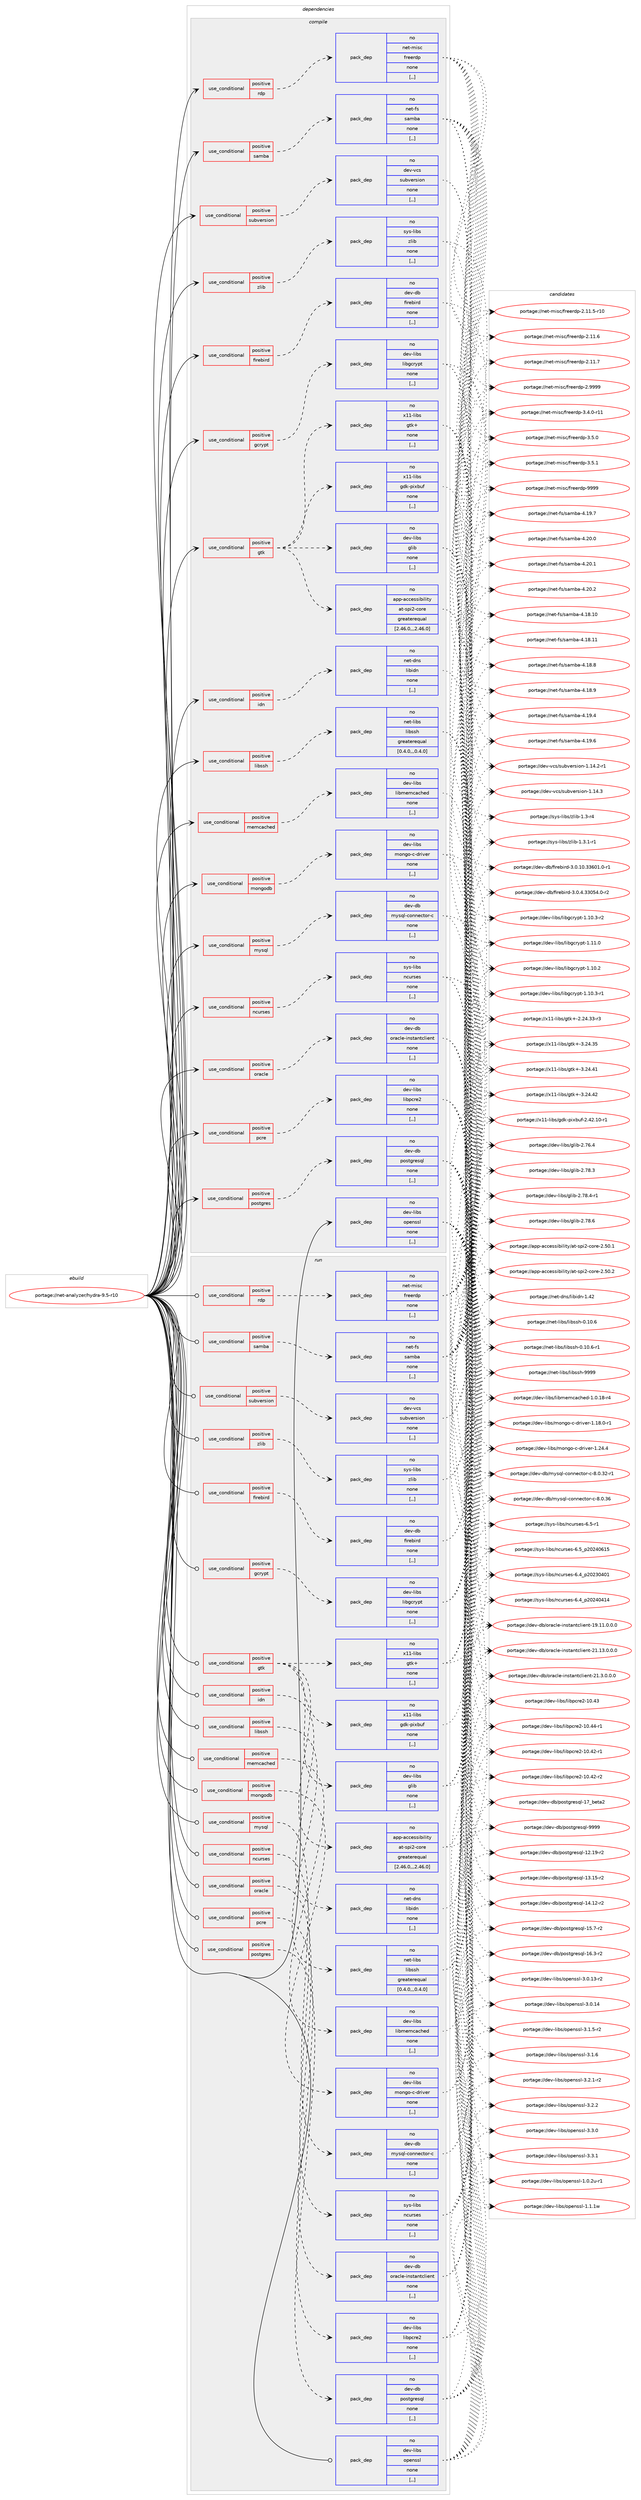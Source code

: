 digraph prolog {

# *************
# Graph options
# *************

newrank=true;
concentrate=true;
compound=true;
graph [rankdir=LR,fontname=Helvetica,fontsize=10,ranksep=1.5];#, ranksep=2.5, nodesep=0.2];
edge  [arrowhead=vee];
node  [fontname=Helvetica,fontsize=10];

# **********
# The ebuild
# **********

subgraph cluster_leftcol {
color=gray;
rank=same;
label=<<i>ebuild</i>>;
id [label="portage://net-analyzer/hydra-9.5-r10", color=red, width=4, href="../net-analyzer/hydra-9.5-r10.svg"];
}

# ****************
# The dependencies
# ****************

subgraph cluster_midcol {
color=gray;
label=<<i>dependencies</i>>;
subgraph cluster_compile {
fillcolor="#eeeeee";
style=filled;
label=<<i>compile</i>>;
subgraph cond84727 {
dependency329644 [label=<<TABLE BORDER="0" CELLBORDER="1" CELLSPACING="0" CELLPADDING="4"><TR><TD ROWSPAN="3" CELLPADDING="10">use_conditional</TD></TR><TR><TD>positive</TD></TR><TR><TD>firebird</TD></TR></TABLE>>, shape=none, color=red];
subgraph pack242421 {
dependency329645 [label=<<TABLE BORDER="0" CELLBORDER="1" CELLSPACING="0" CELLPADDING="4" WIDTH="220"><TR><TD ROWSPAN="6" CELLPADDING="30">pack_dep</TD></TR><TR><TD WIDTH="110">no</TD></TR><TR><TD>dev-db</TD></TR><TR><TD>firebird</TD></TR><TR><TD>none</TD></TR><TR><TD>[,,]</TD></TR></TABLE>>, shape=none, color=blue];
}
dependency329644:e -> dependency329645:w [weight=20,style="dashed",arrowhead="vee"];
}
id:e -> dependency329644:w [weight=20,style="solid",arrowhead="vee"];
subgraph cond84728 {
dependency329646 [label=<<TABLE BORDER="0" CELLBORDER="1" CELLSPACING="0" CELLPADDING="4"><TR><TD ROWSPAN="3" CELLPADDING="10">use_conditional</TD></TR><TR><TD>positive</TD></TR><TR><TD>gcrypt</TD></TR></TABLE>>, shape=none, color=red];
subgraph pack242422 {
dependency329647 [label=<<TABLE BORDER="0" CELLBORDER="1" CELLSPACING="0" CELLPADDING="4" WIDTH="220"><TR><TD ROWSPAN="6" CELLPADDING="30">pack_dep</TD></TR><TR><TD WIDTH="110">no</TD></TR><TR><TD>dev-libs</TD></TR><TR><TD>libgcrypt</TD></TR><TR><TD>none</TD></TR><TR><TD>[,,]</TD></TR></TABLE>>, shape=none, color=blue];
}
dependency329646:e -> dependency329647:w [weight=20,style="dashed",arrowhead="vee"];
}
id:e -> dependency329646:w [weight=20,style="solid",arrowhead="vee"];
subgraph cond84729 {
dependency329648 [label=<<TABLE BORDER="0" CELLBORDER="1" CELLSPACING="0" CELLPADDING="4"><TR><TD ROWSPAN="3" CELLPADDING="10">use_conditional</TD></TR><TR><TD>positive</TD></TR><TR><TD>gtk</TD></TR></TABLE>>, shape=none, color=red];
subgraph pack242423 {
dependency329649 [label=<<TABLE BORDER="0" CELLBORDER="1" CELLSPACING="0" CELLPADDING="4" WIDTH="220"><TR><TD ROWSPAN="6" CELLPADDING="30">pack_dep</TD></TR><TR><TD WIDTH="110">no</TD></TR><TR><TD>app-accessibility</TD></TR><TR><TD>at-spi2-core</TD></TR><TR><TD>greaterequal</TD></TR><TR><TD>[2.46.0,,,2.46.0]</TD></TR></TABLE>>, shape=none, color=blue];
}
dependency329648:e -> dependency329649:w [weight=20,style="dashed",arrowhead="vee"];
subgraph pack242424 {
dependency329650 [label=<<TABLE BORDER="0" CELLBORDER="1" CELLSPACING="0" CELLPADDING="4" WIDTH="220"><TR><TD ROWSPAN="6" CELLPADDING="30">pack_dep</TD></TR><TR><TD WIDTH="110">no</TD></TR><TR><TD>dev-libs</TD></TR><TR><TD>glib</TD></TR><TR><TD>none</TD></TR><TR><TD>[,,]</TD></TR></TABLE>>, shape=none, color=blue];
}
dependency329648:e -> dependency329650:w [weight=20,style="dashed",arrowhead="vee"];
subgraph pack242425 {
dependency329651 [label=<<TABLE BORDER="0" CELLBORDER="1" CELLSPACING="0" CELLPADDING="4" WIDTH="220"><TR><TD ROWSPAN="6" CELLPADDING="30">pack_dep</TD></TR><TR><TD WIDTH="110">no</TD></TR><TR><TD>x11-libs</TD></TR><TR><TD>gdk-pixbuf</TD></TR><TR><TD>none</TD></TR><TR><TD>[,,]</TD></TR></TABLE>>, shape=none, color=blue];
}
dependency329648:e -> dependency329651:w [weight=20,style="dashed",arrowhead="vee"];
subgraph pack242426 {
dependency329652 [label=<<TABLE BORDER="0" CELLBORDER="1" CELLSPACING="0" CELLPADDING="4" WIDTH="220"><TR><TD ROWSPAN="6" CELLPADDING="30">pack_dep</TD></TR><TR><TD WIDTH="110">no</TD></TR><TR><TD>x11-libs</TD></TR><TR><TD>gtk+</TD></TR><TR><TD>none</TD></TR><TR><TD>[,,]</TD></TR></TABLE>>, shape=none, color=blue];
}
dependency329648:e -> dependency329652:w [weight=20,style="dashed",arrowhead="vee"];
}
id:e -> dependency329648:w [weight=20,style="solid",arrowhead="vee"];
subgraph cond84730 {
dependency329653 [label=<<TABLE BORDER="0" CELLBORDER="1" CELLSPACING="0" CELLPADDING="4"><TR><TD ROWSPAN="3" CELLPADDING="10">use_conditional</TD></TR><TR><TD>positive</TD></TR><TR><TD>idn</TD></TR></TABLE>>, shape=none, color=red];
subgraph pack242427 {
dependency329654 [label=<<TABLE BORDER="0" CELLBORDER="1" CELLSPACING="0" CELLPADDING="4" WIDTH="220"><TR><TD ROWSPAN="6" CELLPADDING="30">pack_dep</TD></TR><TR><TD WIDTH="110">no</TD></TR><TR><TD>net-dns</TD></TR><TR><TD>libidn</TD></TR><TR><TD>none</TD></TR><TR><TD>[,,]</TD></TR></TABLE>>, shape=none, color=blue];
}
dependency329653:e -> dependency329654:w [weight=20,style="dashed",arrowhead="vee"];
}
id:e -> dependency329653:w [weight=20,style="solid",arrowhead="vee"];
subgraph cond84731 {
dependency329655 [label=<<TABLE BORDER="0" CELLBORDER="1" CELLSPACING="0" CELLPADDING="4"><TR><TD ROWSPAN="3" CELLPADDING="10">use_conditional</TD></TR><TR><TD>positive</TD></TR><TR><TD>libssh</TD></TR></TABLE>>, shape=none, color=red];
subgraph pack242428 {
dependency329656 [label=<<TABLE BORDER="0" CELLBORDER="1" CELLSPACING="0" CELLPADDING="4" WIDTH="220"><TR><TD ROWSPAN="6" CELLPADDING="30">pack_dep</TD></TR><TR><TD WIDTH="110">no</TD></TR><TR><TD>net-libs</TD></TR><TR><TD>libssh</TD></TR><TR><TD>greaterequal</TD></TR><TR><TD>[0.4.0,,,0.4.0]</TD></TR></TABLE>>, shape=none, color=blue];
}
dependency329655:e -> dependency329656:w [weight=20,style="dashed",arrowhead="vee"];
}
id:e -> dependency329655:w [weight=20,style="solid",arrowhead="vee"];
subgraph cond84732 {
dependency329657 [label=<<TABLE BORDER="0" CELLBORDER="1" CELLSPACING="0" CELLPADDING="4"><TR><TD ROWSPAN="3" CELLPADDING="10">use_conditional</TD></TR><TR><TD>positive</TD></TR><TR><TD>memcached</TD></TR></TABLE>>, shape=none, color=red];
subgraph pack242429 {
dependency329658 [label=<<TABLE BORDER="0" CELLBORDER="1" CELLSPACING="0" CELLPADDING="4" WIDTH="220"><TR><TD ROWSPAN="6" CELLPADDING="30">pack_dep</TD></TR><TR><TD WIDTH="110">no</TD></TR><TR><TD>dev-libs</TD></TR><TR><TD>libmemcached</TD></TR><TR><TD>none</TD></TR><TR><TD>[,,]</TD></TR></TABLE>>, shape=none, color=blue];
}
dependency329657:e -> dependency329658:w [weight=20,style="dashed",arrowhead="vee"];
}
id:e -> dependency329657:w [weight=20,style="solid",arrowhead="vee"];
subgraph cond84733 {
dependency329659 [label=<<TABLE BORDER="0" CELLBORDER="1" CELLSPACING="0" CELLPADDING="4"><TR><TD ROWSPAN="3" CELLPADDING="10">use_conditional</TD></TR><TR><TD>positive</TD></TR><TR><TD>mongodb</TD></TR></TABLE>>, shape=none, color=red];
subgraph pack242430 {
dependency329660 [label=<<TABLE BORDER="0" CELLBORDER="1" CELLSPACING="0" CELLPADDING="4" WIDTH="220"><TR><TD ROWSPAN="6" CELLPADDING="30">pack_dep</TD></TR><TR><TD WIDTH="110">no</TD></TR><TR><TD>dev-libs</TD></TR><TR><TD>mongo-c-driver</TD></TR><TR><TD>none</TD></TR><TR><TD>[,,]</TD></TR></TABLE>>, shape=none, color=blue];
}
dependency329659:e -> dependency329660:w [weight=20,style="dashed",arrowhead="vee"];
}
id:e -> dependency329659:w [weight=20,style="solid",arrowhead="vee"];
subgraph cond84734 {
dependency329661 [label=<<TABLE BORDER="0" CELLBORDER="1" CELLSPACING="0" CELLPADDING="4"><TR><TD ROWSPAN="3" CELLPADDING="10">use_conditional</TD></TR><TR><TD>positive</TD></TR><TR><TD>mysql</TD></TR></TABLE>>, shape=none, color=red];
subgraph pack242431 {
dependency329662 [label=<<TABLE BORDER="0" CELLBORDER="1" CELLSPACING="0" CELLPADDING="4" WIDTH="220"><TR><TD ROWSPAN="6" CELLPADDING="30">pack_dep</TD></TR><TR><TD WIDTH="110">no</TD></TR><TR><TD>dev-db</TD></TR><TR><TD>mysql-connector-c</TD></TR><TR><TD>none</TD></TR><TR><TD>[,,]</TD></TR></TABLE>>, shape=none, color=blue];
}
dependency329661:e -> dependency329662:w [weight=20,style="dashed",arrowhead="vee"];
}
id:e -> dependency329661:w [weight=20,style="solid",arrowhead="vee"];
subgraph cond84735 {
dependency329663 [label=<<TABLE BORDER="0" CELLBORDER="1" CELLSPACING="0" CELLPADDING="4"><TR><TD ROWSPAN="3" CELLPADDING="10">use_conditional</TD></TR><TR><TD>positive</TD></TR><TR><TD>ncurses</TD></TR></TABLE>>, shape=none, color=red];
subgraph pack242432 {
dependency329664 [label=<<TABLE BORDER="0" CELLBORDER="1" CELLSPACING="0" CELLPADDING="4" WIDTH="220"><TR><TD ROWSPAN="6" CELLPADDING="30">pack_dep</TD></TR><TR><TD WIDTH="110">no</TD></TR><TR><TD>sys-libs</TD></TR><TR><TD>ncurses</TD></TR><TR><TD>none</TD></TR><TR><TD>[,,]</TD></TR></TABLE>>, shape=none, color=blue];
}
dependency329663:e -> dependency329664:w [weight=20,style="dashed",arrowhead="vee"];
}
id:e -> dependency329663:w [weight=20,style="solid",arrowhead="vee"];
subgraph cond84736 {
dependency329665 [label=<<TABLE BORDER="0" CELLBORDER="1" CELLSPACING="0" CELLPADDING="4"><TR><TD ROWSPAN="3" CELLPADDING="10">use_conditional</TD></TR><TR><TD>positive</TD></TR><TR><TD>oracle</TD></TR></TABLE>>, shape=none, color=red];
subgraph pack242433 {
dependency329666 [label=<<TABLE BORDER="0" CELLBORDER="1" CELLSPACING="0" CELLPADDING="4" WIDTH="220"><TR><TD ROWSPAN="6" CELLPADDING="30">pack_dep</TD></TR><TR><TD WIDTH="110">no</TD></TR><TR><TD>dev-db</TD></TR><TR><TD>oracle-instantclient</TD></TR><TR><TD>none</TD></TR><TR><TD>[,,]</TD></TR></TABLE>>, shape=none, color=blue];
}
dependency329665:e -> dependency329666:w [weight=20,style="dashed",arrowhead="vee"];
}
id:e -> dependency329665:w [weight=20,style="solid",arrowhead="vee"];
subgraph cond84737 {
dependency329667 [label=<<TABLE BORDER="0" CELLBORDER="1" CELLSPACING="0" CELLPADDING="4"><TR><TD ROWSPAN="3" CELLPADDING="10">use_conditional</TD></TR><TR><TD>positive</TD></TR><TR><TD>pcre</TD></TR></TABLE>>, shape=none, color=red];
subgraph pack242434 {
dependency329668 [label=<<TABLE BORDER="0" CELLBORDER="1" CELLSPACING="0" CELLPADDING="4" WIDTH="220"><TR><TD ROWSPAN="6" CELLPADDING="30">pack_dep</TD></TR><TR><TD WIDTH="110">no</TD></TR><TR><TD>dev-libs</TD></TR><TR><TD>libpcre2</TD></TR><TR><TD>none</TD></TR><TR><TD>[,,]</TD></TR></TABLE>>, shape=none, color=blue];
}
dependency329667:e -> dependency329668:w [weight=20,style="dashed",arrowhead="vee"];
}
id:e -> dependency329667:w [weight=20,style="solid",arrowhead="vee"];
subgraph cond84738 {
dependency329669 [label=<<TABLE BORDER="0" CELLBORDER="1" CELLSPACING="0" CELLPADDING="4"><TR><TD ROWSPAN="3" CELLPADDING="10">use_conditional</TD></TR><TR><TD>positive</TD></TR><TR><TD>postgres</TD></TR></TABLE>>, shape=none, color=red];
subgraph pack242435 {
dependency329670 [label=<<TABLE BORDER="0" CELLBORDER="1" CELLSPACING="0" CELLPADDING="4" WIDTH="220"><TR><TD ROWSPAN="6" CELLPADDING="30">pack_dep</TD></TR><TR><TD WIDTH="110">no</TD></TR><TR><TD>dev-db</TD></TR><TR><TD>postgresql</TD></TR><TR><TD>none</TD></TR><TR><TD>[,,]</TD></TR></TABLE>>, shape=none, color=blue];
}
dependency329669:e -> dependency329670:w [weight=20,style="dashed",arrowhead="vee"];
}
id:e -> dependency329669:w [weight=20,style="solid",arrowhead="vee"];
subgraph cond84739 {
dependency329671 [label=<<TABLE BORDER="0" CELLBORDER="1" CELLSPACING="0" CELLPADDING="4"><TR><TD ROWSPAN="3" CELLPADDING="10">use_conditional</TD></TR><TR><TD>positive</TD></TR><TR><TD>rdp</TD></TR></TABLE>>, shape=none, color=red];
subgraph pack242436 {
dependency329672 [label=<<TABLE BORDER="0" CELLBORDER="1" CELLSPACING="0" CELLPADDING="4" WIDTH="220"><TR><TD ROWSPAN="6" CELLPADDING="30">pack_dep</TD></TR><TR><TD WIDTH="110">no</TD></TR><TR><TD>net-misc</TD></TR><TR><TD>freerdp</TD></TR><TR><TD>none</TD></TR><TR><TD>[,,]</TD></TR></TABLE>>, shape=none, color=blue];
}
dependency329671:e -> dependency329672:w [weight=20,style="dashed",arrowhead="vee"];
}
id:e -> dependency329671:w [weight=20,style="solid",arrowhead="vee"];
subgraph cond84740 {
dependency329673 [label=<<TABLE BORDER="0" CELLBORDER="1" CELLSPACING="0" CELLPADDING="4"><TR><TD ROWSPAN="3" CELLPADDING="10">use_conditional</TD></TR><TR><TD>positive</TD></TR><TR><TD>samba</TD></TR></TABLE>>, shape=none, color=red];
subgraph pack242437 {
dependency329674 [label=<<TABLE BORDER="0" CELLBORDER="1" CELLSPACING="0" CELLPADDING="4" WIDTH="220"><TR><TD ROWSPAN="6" CELLPADDING="30">pack_dep</TD></TR><TR><TD WIDTH="110">no</TD></TR><TR><TD>net-fs</TD></TR><TR><TD>samba</TD></TR><TR><TD>none</TD></TR><TR><TD>[,,]</TD></TR></TABLE>>, shape=none, color=blue];
}
dependency329673:e -> dependency329674:w [weight=20,style="dashed",arrowhead="vee"];
}
id:e -> dependency329673:w [weight=20,style="solid",arrowhead="vee"];
subgraph cond84741 {
dependency329675 [label=<<TABLE BORDER="0" CELLBORDER="1" CELLSPACING="0" CELLPADDING="4"><TR><TD ROWSPAN="3" CELLPADDING="10">use_conditional</TD></TR><TR><TD>positive</TD></TR><TR><TD>subversion</TD></TR></TABLE>>, shape=none, color=red];
subgraph pack242438 {
dependency329676 [label=<<TABLE BORDER="0" CELLBORDER="1" CELLSPACING="0" CELLPADDING="4" WIDTH="220"><TR><TD ROWSPAN="6" CELLPADDING="30">pack_dep</TD></TR><TR><TD WIDTH="110">no</TD></TR><TR><TD>dev-vcs</TD></TR><TR><TD>subversion</TD></TR><TR><TD>none</TD></TR><TR><TD>[,,]</TD></TR></TABLE>>, shape=none, color=blue];
}
dependency329675:e -> dependency329676:w [weight=20,style="dashed",arrowhead="vee"];
}
id:e -> dependency329675:w [weight=20,style="solid",arrowhead="vee"];
subgraph cond84742 {
dependency329677 [label=<<TABLE BORDER="0" CELLBORDER="1" CELLSPACING="0" CELLPADDING="4"><TR><TD ROWSPAN="3" CELLPADDING="10">use_conditional</TD></TR><TR><TD>positive</TD></TR><TR><TD>zlib</TD></TR></TABLE>>, shape=none, color=red];
subgraph pack242439 {
dependency329678 [label=<<TABLE BORDER="0" CELLBORDER="1" CELLSPACING="0" CELLPADDING="4" WIDTH="220"><TR><TD ROWSPAN="6" CELLPADDING="30">pack_dep</TD></TR><TR><TD WIDTH="110">no</TD></TR><TR><TD>sys-libs</TD></TR><TR><TD>zlib</TD></TR><TR><TD>none</TD></TR><TR><TD>[,,]</TD></TR></TABLE>>, shape=none, color=blue];
}
dependency329677:e -> dependency329678:w [weight=20,style="dashed",arrowhead="vee"];
}
id:e -> dependency329677:w [weight=20,style="solid",arrowhead="vee"];
subgraph pack242440 {
dependency329679 [label=<<TABLE BORDER="0" CELLBORDER="1" CELLSPACING="0" CELLPADDING="4" WIDTH="220"><TR><TD ROWSPAN="6" CELLPADDING="30">pack_dep</TD></TR><TR><TD WIDTH="110">no</TD></TR><TR><TD>dev-libs</TD></TR><TR><TD>openssl</TD></TR><TR><TD>none</TD></TR><TR><TD>[,,]</TD></TR></TABLE>>, shape=none, color=blue];
}
id:e -> dependency329679:w [weight=20,style="solid",arrowhead="vee"];
}
subgraph cluster_compileandrun {
fillcolor="#eeeeee";
style=filled;
label=<<i>compile and run</i>>;
}
subgraph cluster_run {
fillcolor="#eeeeee";
style=filled;
label=<<i>run</i>>;
subgraph cond84743 {
dependency329680 [label=<<TABLE BORDER="0" CELLBORDER="1" CELLSPACING="0" CELLPADDING="4"><TR><TD ROWSPAN="3" CELLPADDING="10">use_conditional</TD></TR><TR><TD>positive</TD></TR><TR><TD>firebird</TD></TR></TABLE>>, shape=none, color=red];
subgraph pack242441 {
dependency329681 [label=<<TABLE BORDER="0" CELLBORDER="1" CELLSPACING="0" CELLPADDING="4" WIDTH="220"><TR><TD ROWSPAN="6" CELLPADDING="30">pack_dep</TD></TR><TR><TD WIDTH="110">no</TD></TR><TR><TD>dev-db</TD></TR><TR><TD>firebird</TD></TR><TR><TD>none</TD></TR><TR><TD>[,,]</TD></TR></TABLE>>, shape=none, color=blue];
}
dependency329680:e -> dependency329681:w [weight=20,style="dashed",arrowhead="vee"];
}
id:e -> dependency329680:w [weight=20,style="solid",arrowhead="odot"];
subgraph cond84744 {
dependency329682 [label=<<TABLE BORDER="0" CELLBORDER="1" CELLSPACING="0" CELLPADDING="4"><TR><TD ROWSPAN="3" CELLPADDING="10">use_conditional</TD></TR><TR><TD>positive</TD></TR><TR><TD>gcrypt</TD></TR></TABLE>>, shape=none, color=red];
subgraph pack242442 {
dependency329683 [label=<<TABLE BORDER="0" CELLBORDER="1" CELLSPACING="0" CELLPADDING="4" WIDTH="220"><TR><TD ROWSPAN="6" CELLPADDING="30">pack_dep</TD></TR><TR><TD WIDTH="110">no</TD></TR><TR><TD>dev-libs</TD></TR><TR><TD>libgcrypt</TD></TR><TR><TD>none</TD></TR><TR><TD>[,,]</TD></TR></TABLE>>, shape=none, color=blue];
}
dependency329682:e -> dependency329683:w [weight=20,style="dashed",arrowhead="vee"];
}
id:e -> dependency329682:w [weight=20,style="solid",arrowhead="odot"];
subgraph cond84745 {
dependency329684 [label=<<TABLE BORDER="0" CELLBORDER="1" CELLSPACING="0" CELLPADDING="4"><TR><TD ROWSPAN="3" CELLPADDING="10">use_conditional</TD></TR><TR><TD>positive</TD></TR><TR><TD>gtk</TD></TR></TABLE>>, shape=none, color=red];
subgraph pack242443 {
dependency329685 [label=<<TABLE BORDER="0" CELLBORDER="1" CELLSPACING="0" CELLPADDING="4" WIDTH="220"><TR><TD ROWSPAN="6" CELLPADDING="30">pack_dep</TD></TR><TR><TD WIDTH="110">no</TD></TR><TR><TD>app-accessibility</TD></TR><TR><TD>at-spi2-core</TD></TR><TR><TD>greaterequal</TD></TR><TR><TD>[2.46.0,,,2.46.0]</TD></TR></TABLE>>, shape=none, color=blue];
}
dependency329684:e -> dependency329685:w [weight=20,style="dashed",arrowhead="vee"];
subgraph pack242444 {
dependency329686 [label=<<TABLE BORDER="0" CELLBORDER="1" CELLSPACING="0" CELLPADDING="4" WIDTH="220"><TR><TD ROWSPAN="6" CELLPADDING="30">pack_dep</TD></TR><TR><TD WIDTH="110">no</TD></TR><TR><TD>dev-libs</TD></TR><TR><TD>glib</TD></TR><TR><TD>none</TD></TR><TR><TD>[,,]</TD></TR></TABLE>>, shape=none, color=blue];
}
dependency329684:e -> dependency329686:w [weight=20,style="dashed",arrowhead="vee"];
subgraph pack242445 {
dependency329687 [label=<<TABLE BORDER="0" CELLBORDER="1" CELLSPACING="0" CELLPADDING="4" WIDTH="220"><TR><TD ROWSPAN="6" CELLPADDING="30">pack_dep</TD></TR><TR><TD WIDTH="110">no</TD></TR><TR><TD>x11-libs</TD></TR><TR><TD>gdk-pixbuf</TD></TR><TR><TD>none</TD></TR><TR><TD>[,,]</TD></TR></TABLE>>, shape=none, color=blue];
}
dependency329684:e -> dependency329687:w [weight=20,style="dashed",arrowhead="vee"];
subgraph pack242446 {
dependency329688 [label=<<TABLE BORDER="0" CELLBORDER="1" CELLSPACING="0" CELLPADDING="4" WIDTH="220"><TR><TD ROWSPAN="6" CELLPADDING="30">pack_dep</TD></TR><TR><TD WIDTH="110">no</TD></TR><TR><TD>x11-libs</TD></TR><TR><TD>gtk+</TD></TR><TR><TD>none</TD></TR><TR><TD>[,,]</TD></TR></TABLE>>, shape=none, color=blue];
}
dependency329684:e -> dependency329688:w [weight=20,style="dashed",arrowhead="vee"];
}
id:e -> dependency329684:w [weight=20,style="solid",arrowhead="odot"];
subgraph cond84746 {
dependency329689 [label=<<TABLE BORDER="0" CELLBORDER="1" CELLSPACING="0" CELLPADDING="4"><TR><TD ROWSPAN="3" CELLPADDING="10">use_conditional</TD></TR><TR><TD>positive</TD></TR><TR><TD>idn</TD></TR></TABLE>>, shape=none, color=red];
subgraph pack242447 {
dependency329690 [label=<<TABLE BORDER="0" CELLBORDER="1" CELLSPACING="0" CELLPADDING="4" WIDTH="220"><TR><TD ROWSPAN="6" CELLPADDING="30">pack_dep</TD></TR><TR><TD WIDTH="110">no</TD></TR><TR><TD>net-dns</TD></TR><TR><TD>libidn</TD></TR><TR><TD>none</TD></TR><TR><TD>[,,]</TD></TR></TABLE>>, shape=none, color=blue];
}
dependency329689:e -> dependency329690:w [weight=20,style="dashed",arrowhead="vee"];
}
id:e -> dependency329689:w [weight=20,style="solid",arrowhead="odot"];
subgraph cond84747 {
dependency329691 [label=<<TABLE BORDER="0" CELLBORDER="1" CELLSPACING="0" CELLPADDING="4"><TR><TD ROWSPAN="3" CELLPADDING="10">use_conditional</TD></TR><TR><TD>positive</TD></TR><TR><TD>libssh</TD></TR></TABLE>>, shape=none, color=red];
subgraph pack242448 {
dependency329692 [label=<<TABLE BORDER="0" CELLBORDER="1" CELLSPACING="0" CELLPADDING="4" WIDTH="220"><TR><TD ROWSPAN="6" CELLPADDING="30">pack_dep</TD></TR><TR><TD WIDTH="110">no</TD></TR><TR><TD>net-libs</TD></TR><TR><TD>libssh</TD></TR><TR><TD>greaterequal</TD></TR><TR><TD>[0.4.0,,,0.4.0]</TD></TR></TABLE>>, shape=none, color=blue];
}
dependency329691:e -> dependency329692:w [weight=20,style="dashed",arrowhead="vee"];
}
id:e -> dependency329691:w [weight=20,style="solid",arrowhead="odot"];
subgraph cond84748 {
dependency329693 [label=<<TABLE BORDER="0" CELLBORDER="1" CELLSPACING="0" CELLPADDING="4"><TR><TD ROWSPAN="3" CELLPADDING="10">use_conditional</TD></TR><TR><TD>positive</TD></TR><TR><TD>memcached</TD></TR></TABLE>>, shape=none, color=red];
subgraph pack242449 {
dependency329694 [label=<<TABLE BORDER="0" CELLBORDER="1" CELLSPACING="0" CELLPADDING="4" WIDTH="220"><TR><TD ROWSPAN="6" CELLPADDING="30">pack_dep</TD></TR><TR><TD WIDTH="110">no</TD></TR><TR><TD>dev-libs</TD></TR><TR><TD>libmemcached</TD></TR><TR><TD>none</TD></TR><TR><TD>[,,]</TD></TR></TABLE>>, shape=none, color=blue];
}
dependency329693:e -> dependency329694:w [weight=20,style="dashed",arrowhead="vee"];
}
id:e -> dependency329693:w [weight=20,style="solid",arrowhead="odot"];
subgraph cond84749 {
dependency329695 [label=<<TABLE BORDER="0" CELLBORDER="1" CELLSPACING="0" CELLPADDING="4"><TR><TD ROWSPAN="3" CELLPADDING="10">use_conditional</TD></TR><TR><TD>positive</TD></TR><TR><TD>mongodb</TD></TR></TABLE>>, shape=none, color=red];
subgraph pack242450 {
dependency329696 [label=<<TABLE BORDER="0" CELLBORDER="1" CELLSPACING="0" CELLPADDING="4" WIDTH="220"><TR><TD ROWSPAN="6" CELLPADDING="30">pack_dep</TD></TR><TR><TD WIDTH="110">no</TD></TR><TR><TD>dev-libs</TD></TR><TR><TD>mongo-c-driver</TD></TR><TR><TD>none</TD></TR><TR><TD>[,,]</TD></TR></TABLE>>, shape=none, color=blue];
}
dependency329695:e -> dependency329696:w [weight=20,style="dashed",arrowhead="vee"];
}
id:e -> dependency329695:w [weight=20,style="solid",arrowhead="odot"];
subgraph cond84750 {
dependency329697 [label=<<TABLE BORDER="0" CELLBORDER="1" CELLSPACING="0" CELLPADDING="4"><TR><TD ROWSPAN="3" CELLPADDING="10">use_conditional</TD></TR><TR><TD>positive</TD></TR><TR><TD>mysql</TD></TR></TABLE>>, shape=none, color=red];
subgraph pack242451 {
dependency329698 [label=<<TABLE BORDER="0" CELLBORDER="1" CELLSPACING="0" CELLPADDING="4" WIDTH="220"><TR><TD ROWSPAN="6" CELLPADDING="30">pack_dep</TD></TR><TR><TD WIDTH="110">no</TD></TR><TR><TD>dev-db</TD></TR><TR><TD>mysql-connector-c</TD></TR><TR><TD>none</TD></TR><TR><TD>[,,]</TD></TR></TABLE>>, shape=none, color=blue];
}
dependency329697:e -> dependency329698:w [weight=20,style="dashed",arrowhead="vee"];
}
id:e -> dependency329697:w [weight=20,style="solid",arrowhead="odot"];
subgraph cond84751 {
dependency329699 [label=<<TABLE BORDER="0" CELLBORDER="1" CELLSPACING="0" CELLPADDING="4"><TR><TD ROWSPAN="3" CELLPADDING="10">use_conditional</TD></TR><TR><TD>positive</TD></TR><TR><TD>ncurses</TD></TR></TABLE>>, shape=none, color=red];
subgraph pack242452 {
dependency329700 [label=<<TABLE BORDER="0" CELLBORDER="1" CELLSPACING="0" CELLPADDING="4" WIDTH="220"><TR><TD ROWSPAN="6" CELLPADDING="30">pack_dep</TD></TR><TR><TD WIDTH="110">no</TD></TR><TR><TD>sys-libs</TD></TR><TR><TD>ncurses</TD></TR><TR><TD>none</TD></TR><TR><TD>[,,]</TD></TR></TABLE>>, shape=none, color=blue];
}
dependency329699:e -> dependency329700:w [weight=20,style="dashed",arrowhead="vee"];
}
id:e -> dependency329699:w [weight=20,style="solid",arrowhead="odot"];
subgraph cond84752 {
dependency329701 [label=<<TABLE BORDER="0" CELLBORDER="1" CELLSPACING="0" CELLPADDING="4"><TR><TD ROWSPAN="3" CELLPADDING="10">use_conditional</TD></TR><TR><TD>positive</TD></TR><TR><TD>oracle</TD></TR></TABLE>>, shape=none, color=red];
subgraph pack242453 {
dependency329702 [label=<<TABLE BORDER="0" CELLBORDER="1" CELLSPACING="0" CELLPADDING="4" WIDTH="220"><TR><TD ROWSPAN="6" CELLPADDING="30">pack_dep</TD></TR><TR><TD WIDTH="110">no</TD></TR><TR><TD>dev-db</TD></TR><TR><TD>oracle-instantclient</TD></TR><TR><TD>none</TD></TR><TR><TD>[,,]</TD></TR></TABLE>>, shape=none, color=blue];
}
dependency329701:e -> dependency329702:w [weight=20,style="dashed",arrowhead="vee"];
}
id:e -> dependency329701:w [weight=20,style="solid",arrowhead="odot"];
subgraph cond84753 {
dependency329703 [label=<<TABLE BORDER="0" CELLBORDER="1" CELLSPACING="0" CELLPADDING="4"><TR><TD ROWSPAN="3" CELLPADDING="10">use_conditional</TD></TR><TR><TD>positive</TD></TR><TR><TD>pcre</TD></TR></TABLE>>, shape=none, color=red];
subgraph pack242454 {
dependency329704 [label=<<TABLE BORDER="0" CELLBORDER="1" CELLSPACING="0" CELLPADDING="4" WIDTH="220"><TR><TD ROWSPAN="6" CELLPADDING="30">pack_dep</TD></TR><TR><TD WIDTH="110">no</TD></TR><TR><TD>dev-libs</TD></TR><TR><TD>libpcre2</TD></TR><TR><TD>none</TD></TR><TR><TD>[,,]</TD></TR></TABLE>>, shape=none, color=blue];
}
dependency329703:e -> dependency329704:w [weight=20,style="dashed",arrowhead="vee"];
}
id:e -> dependency329703:w [weight=20,style="solid",arrowhead="odot"];
subgraph cond84754 {
dependency329705 [label=<<TABLE BORDER="0" CELLBORDER="1" CELLSPACING="0" CELLPADDING="4"><TR><TD ROWSPAN="3" CELLPADDING="10">use_conditional</TD></TR><TR><TD>positive</TD></TR><TR><TD>postgres</TD></TR></TABLE>>, shape=none, color=red];
subgraph pack242455 {
dependency329706 [label=<<TABLE BORDER="0" CELLBORDER="1" CELLSPACING="0" CELLPADDING="4" WIDTH="220"><TR><TD ROWSPAN="6" CELLPADDING="30">pack_dep</TD></TR><TR><TD WIDTH="110">no</TD></TR><TR><TD>dev-db</TD></TR><TR><TD>postgresql</TD></TR><TR><TD>none</TD></TR><TR><TD>[,,]</TD></TR></TABLE>>, shape=none, color=blue];
}
dependency329705:e -> dependency329706:w [weight=20,style="dashed",arrowhead="vee"];
}
id:e -> dependency329705:w [weight=20,style="solid",arrowhead="odot"];
subgraph cond84755 {
dependency329707 [label=<<TABLE BORDER="0" CELLBORDER="1" CELLSPACING="0" CELLPADDING="4"><TR><TD ROWSPAN="3" CELLPADDING="10">use_conditional</TD></TR><TR><TD>positive</TD></TR><TR><TD>rdp</TD></TR></TABLE>>, shape=none, color=red];
subgraph pack242456 {
dependency329708 [label=<<TABLE BORDER="0" CELLBORDER="1" CELLSPACING="0" CELLPADDING="4" WIDTH="220"><TR><TD ROWSPAN="6" CELLPADDING="30">pack_dep</TD></TR><TR><TD WIDTH="110">no</TD></TR><TR><TD>net-misc</TD></TR><TR><TD>freerdp</TD></TR><TR><TD>none</TD></TR><TR><TD>[,,]</TD></TR></TABLE>>, shape=none, color=blue];
}
dependency329707:e -> dependency329708:w [weight=20,style="dashed",arrowhead="vee"];
}
id:e -> dependency329707:w [weight=20,style="solid",arrowhead="odot"];
subgraph cond84756 {
dependency329709 [label=<<TABLE BORDER="0" CELLBORDER="1" CELLSPACING="0" CELLPADDING="4"><TR><TD ROWSPAN="3" CELLPADDING="10">use_conditional</TD></TR><TR><TD>positive</TD></TR><TR><TD>samba</TD></TR></TABLE>>, shape=none, color=red];
subgraph pack242457 {
dependency329710 [label=<<TABLE BORDER="0" CELLBORDER="1" CELLSPACING="0" CELLPADDING="4" WIDTH="220"><TR><TD ROWSPAN="6" CELLPADDING="30">pack_dep</TD></TR><TR><TD WIDTH="110">no</TD></TR><TR><TD>net-fs</TD></TR><TR><TD>samba</TD></TR><TR><TD>none</TD></TR><TR><TD>[,,]</TD></TR></TABLE>>, shape=none, color=blue];
}
dependency329709:e -> dependency329710:w [weight=20,style="dashed",arrowhead="vee"];
}
id:e -> dependency329709:w [weight=20,style="solid",arrowhead="odot"];
subgraph cond84757 {
dependency329711 [label=<<TABLE BORDER="0" CELLBORDER="1" CELLSPACING="0" CELLPADDING="4"><TR><TD ROWSPAN="3" CELLPADDING="10">use_conditional</TD></TR><TR><TD>positive</TD></TR><TR><TD>subversion</TD></TR></TABLE>>, shape=none, color=red];
subgraph pack242458 {
dependency329712 [label=<<TABLE BORDER="0" CELLBORDER="1" CELLSPACING="0" CELLPADDING="4" WIDTH="220"><TR><TD ROWSPAN="6" CELLPADDING="30">pack_dep</TD></TR><TR><TD WIDTH="110">no</TD></TR><TR><TD>dev-vcs</TD></TR><TR><TD>subversion</TD></TR><TR><TD>none</TD></TR><TR><TD>[,,]</TD></TR></TABLE>>, shape=none, color=blue];
}
dependency329711:e -> dependency329712:w [weight=20,style="dashed",arrowhead="vee"];
}
id:e -> dependency329711:w [weight=20,style="solid",arrowhead="odot"];
subgraph cond84758 {
dependency329713 [label=<<TABLE BORDER="0" CELLBORDER="1" CELLSPACING="0" CELLPADDING="4"><TR><TD ROWSPAN="3" CELLPADDING="10">use_conditional</TD></TR><TR><TD>positive</TD></TR><TR><TD>zlib</TD></TR></TABLE>>, shape=none, color=red];
subgraph pack242459 {
dependency329714 [label=<<TABLE BORDER="0" CELLBORDER="1" CELLSPACING="0" CELLPADDING="4" WIDTH="220"><TR><TD ROWSPAN="6" CELLPADDING="30">pack_dep</TD></TR><TR><TD WIDTH="110">no</TD></TR><TR><TD>sys-libs</TD></TR><TR><TD>zlib</TD></TR><TR><TD>none</TD></TR><TR><TD>[,,]</TD></TR></TABLE>>, shape=none, color=blue];
}
dependency329713:e -> dependency329714:w [weight=20,style="dashed",arrowhead="vee"];
}
id:e -> dependency329713:w [weight=20,style="solid",arrowhead="odot"];
subgraph pack242460 {
dependency329715 [label=<<TABLE BORDER="0" CELLBORDER="1" CELLSPACING="0" CELLPADDING="4" WIDTH="220"><TR><TD ROWSPAN="6" CELLPADDING="30">pack_dep</TD></TR><TR><TD WIDTH="110">no</TD></TR><TR><TD>dev-libs</TD></TR><TR><TD>openssl</TD></TR><TR><TD>none</TD></TR><TR><TD>[,,]</TD></TR></TABLE>>, shape=none, color=blue];
}
id:e -> dependency329715:w [weight=20,style="solid",arrowhead="odot"];
}
}

# **************
# The candidates
# **************

subgraph cluster_choices {
rank=same;
color=gray;
label=<<i>candidates</i>>;

subgraph choice242421 {
color=black;
nodesep=1;
choice100101118451009847102105114101981051141004551464846494846515154484946484511449 [label="portage://dev-db/firebird-3.0.10.33601.0-r1", color=red, width=4,href="../dev-db/firebird-3.0.10.33601.0-r1.svg"];
choice1001011184510098471021051141019810511410045514648465246515148535246484511450 [label="portage://dev-db/firebird-3.0.4.33054.0-r2", color=red, width=4,href="../dev-db/firebird-3.0.4.33054.0-r2.svg"];
dependency329645:e -> choice100101118451009847102105114101981051141004551464846494846515154484946484511449:w [style=dotted,weight="100"];
dependency329645:e -> choice1001011184510098471021051141019810511410045514648465246515148535246484511450:w [style=dotted,weight="100"];
}
subgraph choice242422 {
color=black;
nodesep=1;
choice100101118451081059811547108105981039911412111211645494649484650 [label="portage://dev-libs/libgcrypt-1.10.2", color=red, width=4,href="../dev-libs/libgcrypt-1.10.2.svg"];
choice1001011184510810598115471081059810399114121112116454946494846514511449 [label="portage://dev-libs/libgcrypt-1.10.3-r1", color=red, width=4,href="../dev-libs/libgcrypt-1.10.3-r1.svg"];
choice1001011184510810598115471081059810399114121112116454946494846514511450 [label="portage://dev-libs/libgcrypt-1.10.3-r2", color=red, width=4,href="../dev-libs/libgcrypt-1.10.3-r2.svg"];
choice100101118451081059811547108105981039911412111211645494649494648 [label="portage://dev-libs/libgcrypt-1.11.0", color=red, width=4,href="../dev-libs/libgcrypt-1.11.0.svg"];
dependency329647:e -> choice100101118451081059811547108105981039911412111211645494649484650:w [style=dotted,weight="100"];
dependency329647:e -> choice1001011184510810598115471081059810399114121112116454946494846514511449:w [style=dotted,weight="100"];
dependency329647:e -> choice1001011184510810598115471081059810399114121112116454946494846514511450:w [style=dotted,weight="100"];
dependency329647:e -> choice100101118451081059811547108105981039911412111211645494649494648:w [style=dotted,weight="100"];
}
subgraph choice242423 {
color=black;
nodesep=1;
choice97112112459799991011151151059810510810511612147971164511511210550459911111410145504653484649 [label="portage://app-accessibility/at-spi2-core-2.50.1", color=red, width=4,href="../app-accessibility/at-spi2-core-2.50.1.svg"];
choice97112112459799991011151151059810510810511612147971164511511210550459911111410145504653484650 [label="portage://app-accessibility/at-spi2-core-2.50.2", color=red, width=4,href="../app-accessibility/at-spi2-core-2.50.2.svg"];
dependency329649:e -> choice97112112459799991011151151059810510810511612147971164511511210550459911111410145504653484649:w [style=dotted,weight="100"];
dependency329649:e -> choice97112112459799991011151151059810510810511612147971164511511210550459911111410145504653484650:w [style=dotted,weight="100"];
}
subgraph choice242424 {
color=black;
nodesep=1;
choice1001011184510810598115471031081059845504655544652 [label="portage://dev-libs/glib-2.76.4", color=red, width=4,href="../dev-libs/glib-2.76.4.svg"];
choice1001011184510810598115471031081059845504655564651 [label="portage://dev-libs/glib-2.78.3", color=red, width=4,href="../dev-libs/glib-2.78.3.svg"];
choice10010111845108105981154710310810598455046555646524511449 [label="portage://dev-libs/glib-2.78.4-r1", color=red, width=4,href="../dev-libs/glib-2.78.4-r1.svg"];
choice1001011184510810598115471031081059845504655564654 [label="portage://dev-libs/glib-2.78.6", color=red, width=4,href="../dev-libs/glib-2.78.6.svg"];
dependency329650:e -> choice1001011184510810598115471031081059845504655544652:w [style=dotted,weight="100"];
dependency329650:e -> choice1001011184510810598115471031081059845504655564651:w [style=dotted,weight="100"];
dependency329650:e -> choice10010111845108105981154710310810598455046555646524511449:w [style=dotted,weight="100"];
dependency329650:e -> choice1001011184510810598115471031081059845504655564654:w [style=dotted,weight="100"];
}
subgraph choice242425 {
color=black;
nodesep=1;
choice1204949451081059811547103100107451121051209811710245504652504649484511449 [label="portage://x11-libs/gdk-pixbuf-2.42.10-r1", color=red, width=4,href="../x11-libs/gdk-pixbuf-2.42.10-r1.svg"];
dependency329651:e -> choice1204949451081059811547103100107451121051209811710245504652504649484511449:w [style=dotted,weight="100"];
}
subgraph choice242426 {
color=black;
nodesep=1;
choice12049494510810598115471031161074345504650524651514511451 [label="portage://x11-libs/gtk+-2.24.33-r3", color=red, width=4,href="../x11-libs/gtk+-2.24.33-r3.svg"];
choice1204949451081059811547103116107434551465052465153 [label="portage://x11-libs/gtk+-3.24.35", color=red, width=4,href="../x11-libs/gtk+-3.24.35.svg"];
choice1204949451081059811547103116107434551465052465249 [label="portage://x11-libs/gtk+-3.24.41", color=red, width=4,href="../x11-libs/gtk+-3.24.41.svg"];
choice1204949451081059811547103116107434551465052465250 [label="portage://x11-libs/gtk+-3.24.42", color=red, width=4,href="../x11-libs/gtk+-3.24.42.svg"];
dependency329652:e -> choice12049494510810598115471031161074345504650524651514511451:w [style=dotted,weight="100"];
dependency329652:e -> choice1204949451081059811547103116107434551465052465153:w [style=dotted,weight="100"];
dependency329652:e -> choice1204949451081059811547103116107434551465052465249:w [style=dotted,weight="100"];
dependency329652:e -> choice1204949451081059811547103116107434551465052465250:w [style=dotted,weight="100"];
}
subgraph choice242427 {
color=black;
nodesep=1;
choice1101011164510011011547108105981051001104549465250 [label="portage://net-dns/libidn-1.42", color=red, width=4,href="../net-dns/libidn-1.42.svg"];
dependency329654:e -> choice1101011164510011011547108105981051001104549465250:w [style=dotted,weight="100"];
}
subgraph choice242428 {
color=black;
nodesep=1;
choice1101011164510810598115471081059811511510445484649484654 [label="portage://net-libs/libssh-0.10.6", color=red, width=4,href="../net-libs/libssh-0.10.6.svg"];
choice11010111645108105981154710810598115115104454846494846544511449 [label="portage://net-libs/libssh-0.10.6-r1", color=red, width=4,href="../net-libs/libssh-0.10.6-r1.svg"];
choice110101116451081059811547108105981151151044557575757 [label="portage://net-libs/libssh-9999", color=red, width=4,href="../net-libs/libssh-9999.svg"];
dependency329656:e -> choice1101011164510810598115471081059811511510445484649484654:w [style=dotted,weight="100"];
dependency329656:e -> choice11010111645108105981154710810598115115104454846494846544511449:w [style=dotted,weight="100"];
dependency329656:e -> choice110101116451081059811547108105981151151044557575757:w [style=dotted,weight="100"];
}
subgraph choice242429 {
color=black;
nodesep=1;
choice10010111845108105981154710810598109101109999799104101100454946484649564511452 [label="portage://dev-libs/libmemcached-1.0.18-r4", color=red, width=4,href="../dev-libs/libmemcached-1.0.18-r4.svg"];
dependency329658:e -> choice10010111845108105981154710810598109101109999799104101100454946484649564511452:w [style=dotted,weight="100"];
}
subgraph choice242430 {
color=black;
nodesep=1;
choice100101118451081059811547109111110103111459945100114105118101114454946495646484511449 [label="portage://dev-libs/mongo-c-driver-1.18.0-r1", color=red, width=4,href="../dev-libs/mongo-c-driver-1.18.0-r1.svg"];
choice10010111845108105981154710911111010311145994510011410511810111445494650524652 [label="portage://dev-libs/mongo-c-driver-1.24.4", color=red, width=4,href="../dev-libs/mongo-c-driver-1.24.4.svg"];
dependency329660:e -> choice100101118451081059811547109111110103111459945100114105118101114454946495646484511449:w [style=dotted,weight="100"];
dependency329660:e -> choice10010111845108105981154710911111010311145994510011410511810111445494650524652:w [style=dotted,weight="100"];
}
subgraph choice242431 {
color=black;
nodesep=1;
choice1001011184510098471091211151131084599111110110101991161111144599455646484651504511449 [label="portage://dev-db/mysql-connector-c-8.0.32-r1", color=red, width=4,href="../dev-db/mysql-connector-c-8.0.32-r1.svg"];
choice100101118451009847109121115113108459911111011010199116111114459945564648465154 [label="portage://dev-db/mysql-connector-c-8.0.36", color=red, width=4,href="../dev-db/mysql-connector-c-8.0.36.svg"];
dependency329662:e -> choice1001011184510098471091211151131084599111110110101991161111144599455646484651504511449:w [style=dotted,weight="100"];
dependency329662:e -> choice100101118451009847109121115113108459911111011010199116111114459945564648465154:w [style=dotted,weight="100"];
}
subgraph choice242432 {
color=black;
nodesep=1;
choice1151211154510810598115471109911711411510111545544652951125048505148524849 [label="portage://sys-libs/ncurses-6.4_p20230401", color=red, width=4,href="../sys-libs/ncurses-6.4_p20230401.svg"];
choice1151211154510810598115471109911711411510111545544652951125048505248524952 [label="portage://sys-libs/ncurses-6.4_p20240414", color=red, width=4,href="../sys-libs/ncurses-6.4_p20240414.svg"];
choice11512111545108105981154711099117114115101115455446534511449 [label="portage://sys-libs/ncurses-6.5-r1", color=red, width=4,href="../sys-libs/ncurses-6.5-r1.svg"];
choice1151211154510810598115471109911711411510111545544653951125048505248544953 [label="portage://sys-libs/ncurses-6.5_p20240615", color=red, width=4,href="../sys-libs/ncurses-6.5_p20240615.svg"];
dependency329664:e -> choice1151211154510810598115471109911711411510111545544652951125048505148524849:w [style=dotted,weight="100"];
dependency329664:e -> choice1151211154510810598115471109911711411510111545544652951125048505248524952:w [style=dotted,weight="100"];
dependency329664:e -> choice11512111545108105981154711099117114115101115455446534511449:w [style=dotted,weight="100"];
dependency329664:e -> choice1151211154510810598115471109911711411510111545544653951125048505248544953:w [style=dotted,weight="100"];
}
subgraph choice242433 {
color=black;
nodesep=1;
choice1001011184510098471111149799108101451051101151169711011699108105101110116454957464949464846484648 [label="portage://dev-db/oracle-instantclient-19.11.0.0.0", color=red, width=4,href="../dev-db/oracle-instantclient-19.11.0.0.0.svg"];
choice1001011184510098471111149799108101451051101151169711011699108105101110116455049464951464846484648 [label="portage://dev-db/oracle-instantclient-21.13.0.0.0", color=red, width=4,href="../dev-db/oracle-instantclient-21.13.0.0.0.svg"];
choice10010111845100984711111497991081014510511011511697110116991081051011101164550494651464846484648 [label="portage://dev-db/oracle-instantclient-21.3.0.0.0", color=red, width=4,href="../dev-db/oracle-instantclient-21.3.0.0.0.svg"];
dependency329666:e -> choice1001011184510098471111149799108101451051101151169711011699108105101110116454957464949464846484648:w [style=dotted,weight="100"];
dependency329666:e -> choice1001011184510098471111149799108101451051101151169711011699108105101110116455049464951464846484648:w [style=dotted,weight="100"];
dependency329666:e -> choice10010111845100984711111497991081014510511011511697110116991081051011101164550494651464846484648:w [style=dotted,weight="100"];
}
subgraph choice242434 {
color=black;
nodesep=1;
choice1001011184510810598115471081059811299114101504549484652504511449 [label="portage://dev-libs/libpcre2-10.42-r1", color=red, width=4,href="../dev-libs/libpcre2-10.42-r1.svg"];
choice1001011184510810598115471081059811299114101504549484652504511450 [label="portage://dev-libs/libpcre2-10.42-r2", color=red, width=4,href="../dev-libs/libpcre2-10.42-r2.svg"];
choice100101118451081059811547108105981129911410150454948465251 [label="portage://dev-libs/libpcre2-10.43", color=red, width=4,href="../dev-libs/libpcre2-10.43.svg"];
choice1001011184510810598115471081059811299114101504549484652524511449 [label="portage://dev-libs/libpcre2-10.44-r1", color=red, width=4,href="../dev-libs/libpcre2-10.44-r1.svg"];
dependency329668:e -> choice1001011184510810598115471081059811299114101504549484652504511449:w [style=dotted,weight="100"];
dependency329668:e -> choice1001011184510810598115471081059811299114101504549484652504511450:w [style=dotted,weight="100"];
dependency329668:e -> choice100101118451081059811547108105981129911410150454948465251:w [style=dotted,weight="100"];
dependency329668:e -> choice1001011184510810598115471081059811299114101504549484652524511449:w [style=dotted,weight="100"];
}
subgraph choice242435 {
color=black;
nodesep=1;
choice1001011184510098471121111151161031141011151131084549504649574511450 [label="portage://dev-db/postgresql-12.19-r2", color=red, width=4,href="../dev-db/postgresql-12.19-r2.svg"];
choice1001011184510098471121111151161031141011151131084549514649534511450 [label="portage://dev-db/postgresql-13.15-r2", color=red, width=4,href="../dev-db/postgresql-13.15-r2.svg"];
choice1001011184510098471121111151161031141011151131084549524649504511450 [label="portage://dev-db/postgresql-14.12-r2", color=red, width=4,href="../dev-db/postgresql-14.12-r2.svg"];
choice10010111845100984711211111511610311410111511310845495346554511450 [label="portage://dev-db/postgresql-15.7-r2", color=red, width=4,href="../dev-db/postgresql-15.7-r2.svg"];
choice10010111845100984711211111511610311410111511310845495446514511450 [label="portage://dev-db/postgresql-16.3-r2", color=red, width=4,href="../dev-db/postgresql-16.3-r2.svg"];
choice10010111845100984711211111511610311410111511310845495595981011169750 [label="portage://dev-db/postgresql-17_beta2", color=red, width=4,href="../dev-db/postgresql-17_beta2.svg"];
choice1001011184510098471121111151161031141011151131084557575757 [label="portage://dev-db/postgresql-9999", color=red, width=4,href="../dev-db/postgresql-9999.svg"];
dependency329670:e -> choice1001011184510098471121111151161031141011151131084549504649574511450:w [style=dotted,weight="100"];
dependency329670:e -> choice1001011184510098471121111151161031141011151131084549514649534511450:w [style=dotted,weight="100"];
dependency329670:e -> choice1001011184510098471121111151161031141011151131084549524649504511450:w [style=dotted,weight="100"];
dependency329670:e -> choice10010111845100984711211111511610311410111511310845495346554511450:w [style=dotted,weight="100"];
dependency329670:e -> choice10010111845100984711211111511610311410111511310845495446514511450:w [style=dotted,weight="100"];
dependency329670:e -> choice10010111845100984711211111511610311410111511310845495595981011169750:w [style=dotted,weight="100"];
dependency329670:e -> choice1001011184510098471121111151161031141011151131084557575757:w [style=dotted,weight="100"];
}
subgraph choice242436 {
color=black;
nodesep=1;
choice11010111645109105115994710211410110111410011245504649494653451144948 [label="portage://net-misc/freerdp-2.11.5-r10", color=red, width=4,href="../net-misc/freerdp-2.11.5-r10.svg"];
choice11010111645109105115994710211410110111410011245504649494654 [label="portage://net-misc/freerdp-2.11.6", color=red, width=4,href="../net-misc/freerdp-2.11.6.svg"];
choice11010111645109105115994710211410110111410011245504649494655 [label="portage://net-misc/freerdp-2.11.7", color=red, width=4,href="../net-misc/freerdp-2.11.7.svg"];
choice11010111645109105115994710211410110111410011245504657575757 [label="portage://net-misc/freerdp-2.9999", color=red, width=4,href="../net-misc/freerdp-2.9999.svg"];
choice110101116451091051159947102114101101114100112455146524648451144949 [label="portage://net-misc/freerdp-3.4.0-r11", color=red, width=4,href="../net-misc/freerdp-3.4.0-r11.svg"];
choice110101116451091051159947102114101101114100112455146534648 [label="portage://net-misc/freerdp-3.5.0", color=red, width=4,href="../net-misc/freerdp-3.5.0.svg"];
choice110101116451091051159947102114101101114100112455146534649 [label="portage://net-misc/freerdp-3.5.1", color=red, width=4,href="../net-misc/freerdp-3.5.1.svg"];
choice1101011164510910511599471021141011011141001124557575757 [label="portage://net-misc/freerdp-9999", color=red, width=4,href="../net-misc/freerdp-9999.svg"];
dependency329672:e -> choice11010111645109105115994710211410110111410011245504649494653451144948:w [style=dotted,weight="100"];
dependency329672:e -> choice11010111645109105115994710211410110111410011245504649494654:w [style=dotted,weight="100"];
dependency329672:e -> choice11010111645109105115994710211410110111410011245504649494655:w [style=dotted,weight="100"];
dependency329672:e -> choice11010111645109105115994710211410110111410011245504657575757:w [style=dotted,weight="100"];
dependency329672:e -> choice110101116451091051159947102114101101114100112455146524648451144949:w [style=dotted,weight="100"];
dependency329672:e -> choice110101116451091051159947102114101101114100112455146534648:w [style=dotted,weight="100"];
dependency329672:e -> choice110101116451091051159947102114101101114100112455146534649:w [style=dotted,weight="100"];
dependency329672:e -> choice1101011164510910511599471021141011011141001124557575757:w [style=dotted,weight="100"];
}
subgraph choice242437 {
color=black;
nodesep=1;
choice11010111645102115471159710998974552464956464948 [label="portage://net-fs/samba-4.18.10", color=red, width=4,href="../net-fs/samba-4.18.10.svg"];
choice11010111645102115471159710998974552464956464949 [label="portage://net-fs/samba-4.18.11", color=red, width=4,href="../net-fs/samba-4.18.11.svg"];
choice110101116451021154711597109989745524649564656 [label="portage://net-fs/samba-4.18.8", color=red, width=4,href="../net-fs/samba-4.18.8.svg"];
choice110101116451021154711597109989745524649564657 [label="portage://net-fs/samba-4.18.9", color=red, width=4,href="../net-fs/samba-4.18.9.svg"];
choice110101116451021154711597109989745524649574652 [label="portage://net-fs/samba-4.19.4", color=red, width=4,href="../net-fs/samba-4.19.4.svg"];
choice110101116451021154711597109989745524649574654 [label="portage://net-fs/samba-4.19.6", color=red, width=4,href="../net-fs/samba-4.19.6.svg"];
choice110101116451021154711597109989745524649574655 [label="portage://net-fs/samba-4.19.7", color=red, width=4,href="../net-fs/samba-4.19.7.svg"];
choice110101116451021154711597109989745524650484648 [label="portage://net-fs/samba-4.20.0", color=red, width=4,href="../net-fs/samba-4.20.0.svg"];
choice110101116451021154711597109989745524650484649 [label="portage://net-fs/samba-4.20.1", color=red, width=4,href="../net-fs/samba-4.20.1.svg"];
choice110101116451021154711597109989745524650484650 [label="portage://net-fs/samba-4.20.2", color=red, width=4,href="../net-fs/samba-4.20.2.svg"];
dependency329674:e -> choice11010111645102115471159710998974552464956464948:w [style=dotted,weight="100"];
dependency329674:e -> choice11010111645102115471159710998974552464956464949:w [style=dotted,weight="100"];
dependency329674:e -> choice110101116451021154711597109989745524649564656:w [style=dotted,weight="100"];
dependency329674:e -> choice110101116451021154711597109989745524649564657:w [style=dotted,weight="100"];
dependency329674:e -> choice110101116451021154711597109989745524649574652:w [style=dotted,weight="100"];
dependency329674:e -> choice110101116451021154711597109989745524649574654:w [style=dotted,weight="100"];
dependency329674:e -> choice110101116451021154711597109989745524649574655:w [style=dotted,weight="100"];
dependency329674:e -> choice110101116451021154711597109989745524650484648:w [style=dotted,weight="100"];
dependency329674:e -> choice110101116451021154711597109989745524650484649:w [style=dotted,weight="100"];
dependency329674:e -> choice110101116451021154711597109989745524650484650:w [style=dotted,weight="100"];
}
subgraph choice242438 {
color=black;
nodesep=1;
choice10010111845118991154711511798118101114115105111110454946495246504511449 [label="portage://dev-vcs/subversion-1.14.2-r1", color=red, width=4,href="../dev-vcs/subversion-1.14.2-r1.svg"];
choice1001011184511899115471151179811810111411510511111045494649524651 [label="portage://dev-vcs/subversion-1.14.3", color=red, width=4,href="../dev-vcs/subversion-1.14.3.svg"];
dependency329676:e -> choice10010111845118991154711511798118101114115105111110454946495246504511449:w [style=dotted,weight="100"];
dependency329676:e -> choice1001011184511899115471151179811810111411510511111045494649524651:w [style=dotted,weight="100"];
}
subgraph choice242439 {
color=black;
nodesep=1;
choice11512111545108105981154712210810598454946514511452 [label="portage://sys-libs/zlib-1.3-r4", color=red, width=4,href="../sys-libs/zlib-1.3-r4.svg"];
choice115121115451081059811547122108105984549465146494511449 [label="portage://sys-libs/zlib-1.3.1-r1", color=red, width=4,href="../sys-libs/zlib-1.3.1-r1.svg"];
dependency329678:e -> choice11512111545108105981154712210810598454946514511452:w [style=dotted,weight="100"];
dependency329678:e -> choice115121115451081059811547122108105984549465146494511449:w [style=dotted,weight="100"];
}
subgraph choice242440 {
color=black;
nodesep=1;
choice1001011184510810598115471111121011101151151084549464846501174511449 [label="portage://dev-libs/openssl-1.0.2u-r1", color=red, width=4,href="../dev-libs/openssl-1.0.2u-r1.svg"];
choice100101118451081059811547111112101110115115108454946494649119 [label="portage://dev-libs/openssl-1.1.1w", color=red, width=4,href="../dev-libs/openssl-1.1.1w.svg"];
choice100101118451081059811547111112101110115115108455146484649514511450 [label="portage://dev-libs/openssl-3.0.13-r2", color=red, width=4,href="../dev-libs/openssl-3.0.13-r2.svg"];
choice10010111845108105981154711111210111011511510845514648464952 [label="portage://dev-libs/openssl-3.0.14", color=red, width=4,href="../dev-libs/openssl-3.0.14.svg"];
choice1001011184510810598115471111121011101151151084551464946534511450 [label="portage://dev-libs/openssl-3.1.5-r2", color=red, width=4,href="../dev-libs/openssl-3.1.5-r2.svg"];
choice100101118451081059811547111112101110115115108455146494654 [label="portage://dev-libs/openssl-3.1.6", color=red, width=4,href="../dev-libs/openssl-3.1.6.svg"];
choice1001011184510810598115471111121011101151151084551465046494511450 [label="portage://dev-libs/openssl-3.2.1-r2", color=red, width=4,href="../dev-libs/openssl-3.2.1-r2.svg"];
choice100101118451081059811547111112101110115115108455146504650 [label="portage://dev-libs/openssl-3.2.2", color=red, width=4,href="../dev-libs/openssl-3.2.2.svg"];
choice100101118451081059811547111112101110115115108455146514648 [label="portage://dev-libs/openssl-3.3.0", color=red, width=4,href="../dev-libs/openssl-3.3.0.svg"];
choice100101118451081059811547111112101110115115108455146514649 [label="portage://dev-libs/openssl-3.3.1", color=red, width=4,href="../dev-libs/openssl-3.3.1.svg"];
dependency329679:e -> choice1001011184510810598115471111121011101151151084549464846501174511449:w [style=dotted,weight="100"];
dependency329679:e -> choice100101118451081059811547111112101110115115108454946494649119:w [style=dotted,weight="100"];
dependency329679:e -> choice100101118451081059811547111112101110115115108455146484649514511450:w [style=dotted,weight="100"];
dependency329679:e -> choice10010111845108105981154711111210111011511510845514648464952:w [style=dotted,weight="100"];
dependency329679:e -> choice1001011184510810598115471111121011101151151084551464946534511450:w [style=dotted,weight="100"];
dependency329679:e -> choice100101118451081059811547111112101110115115108455146494654:w [style=dotted,weight="100"];
dependency329679:e -> choice1001011184510810598115471111121011101151151084551465046494511450:w [style=dotted,weight="100"];
dependency329679:e -> choice100101118451081059811547111112101110115115108455146504650:w [style=dotted,weight="100"];
dependency329679:e -> choice100101118451081059811547111112101110115115108455146514648:w [style=dotted,weight="100"];
dependency329679:e -> choice100101118451081059811547111112101110115115108455146514649:w [style=dotted,weight="100"];
}
subgraph choice242441 {
color=black;
nodesep=1;
choice100101118451009847102105114101981051141004551464846494846515154484946484511449 [label="portage://dev-db/firebird-3.0.10.33601.0-r1", color=red, width=4,href="../dev-db/firebird-3.0.10.33601.0-r1.svg"];
choice1001011184510098471021051141019810511410045514648465246515148535246484511450 [label="portage://dev-db/firebird-3.0.4.33054.0-r2", color=red, width=4,href="../dev-db/firebird-3.0.4.33054.0-r2.svg"];
dependency329681:e -> choice100101118451009847102105114101981051141004551464846494846515154484946484511449:w [style=dotted,weight="100"];
dependency329681:e -> choice1001011184510098471021051141019810511410045514648465246515148535246484511450:w [style=dotted,weight="100"];
}
subgraph choice242442 {
color=black;
nodesep=1;
choice100101118451081059811547108105981039911412111211645494649484650 [label="portage://dev-libs/libgcrypt-1.10.2", color=red, width=4,href="../dev-libs/libgcrypt-1.10.2.svg"];
choice1001011184510810598115471081059810399114121112116454946494846514511449 [label="portage://dev-libs/libgcrypt-1.10.3-r1", color=red, width=4,href="../dev-libs/libgcrypt-1.10.3-r1.svg"];
choice1001011184510810598115471081059810399114121112116454946494846514511450 [label="portage://dev-libs/libgcrypt-1.10.3-r2", color=red, width=4,href="../dev-libs/libgcrypt-1.10.3-r2.svg"];
choice100101118451081059811547108105981039911412111211645494649494648 [label="portage://dev-libs/libgcrypt-1.11.0", color=red, width=4,href="../dev-libs/libgcrypt-1.11.0.svg"];
dependency329683:e -> choice100101118451081059811547108105981039911412111211645494649484650:w [style=dotted,weight="100"];
dependency329683:e -> choice1001011184510810598115471081059810399114121112116454946494846514511449:w [style=dotted,weight="100"];
dependency329683:e -> choice1001011184510810598115471081059810399114121112116454946494846514511450:w [style=dotted,weight="100"];
dependency329683:e -> choice100101118451081059811547108105981039911412111211645494649494648:w [style=dotted,weight="100"];
}
subgraph choice242443 {
color=black;
nodesep=1;
choice97112112459799991011151151059810510810511612147971164511511210550459911111410145504653484649 [label="portage://app-accessibility/at-spi2-core-2.50.1", color=red, width=4,href="../app-accessibility/at-spi2-core-2.50.1.svg"];
choice97112112459799991011151151059810510810511612147971164511511210550459911111410145504653484650 [label="portage://app-accessibility/at-spi2-core-2.50.2", color=red, width=4,href="../app-accessibility/at-spi2-core-2.50.2.svg"];
dependency329685:e -> choice97112112459799991011151151059810510810511612147971164511511210550459911111410145504653484649:w [style=dotted,weight="100"];
dependency329685:e -> choice97112112459799991011151151059810510810511612147971164511511210550459911111410145504653484650:w [style=dotted,weight="100"];
}
subgraph choice242444 {
color=black;
nodesep=1;
choice1001011184510810598115471031081059845504655544652 [label="portage://dev-libs/glib-2.76.4", color=red, width=4,href="../dev-libs/glib-2.76.4.svg"];
choice1001011184510810598115471031081059845504655564651 [label="portage://dev-libs/glib-2.78.3", color=red, width=4,href="../dev-libs/glib-2.78.3.svg"];
choice10010111845108105981154710310810598455046555646524511449 [label="portage://dev-libs/glib-2.78.4-r1", color=red, width=4,href="../dev-libs/glib-2.78.4-r1.svg"];
choice1001011184510810598115471031081059845504655564654 [label="portage://dev-libs/glib-2.78.6", color=red, width=4,href="../dev-libs/glib-2.78.6.svg"];
dependency329686:e -> choice1001011184510810598115471031081059845504655544652:w [style=dotted,weight="100"];
dependency329686:e -> choice1001011184510810598115471031081059845504655564651:w [style=dotted,weight="100"];
dependency329686:e -> choice10010111845108105981154710310810598455046555646524511449:w [style=dotted,weight="100"];
dependency329686:e -> choice1001011184510810598115471031081059845504655564654:w [style=dotted,weight="100"];
}
subgraph choice242445 {
color=black;
nodesep=1;
choice1204949451081059811547103100107451121051209811710245504652504649484511449 [label="portage://x11-libs/gdk-pixbuf-2.42.10-r1", color=red, width=4,href="../x11-libs/gdk-pixbuf-2.42.10-r1.svg"];
dependency329687:e -> choice1204949451081059811547103100107451121051209811710245504652504649484511449:w [style=dotted,weight="100"];
}
subgraph choice242446 {
color=black;
nodesep=1;
choice12049494510810598115471031161074345504650524651514511451 [label="portage://x11-libs/gtk+-2.24.33-r3", color=red, width=4,href="../x11-libs/gtk+-2.24.33-r3.svg"];
choice1204949451081059811547103116107434551465052465153 [label="portage://x11-libs/gtk+-3.24.35", color=red, width=4,href="../x11-libs/gtk+-3.24.35.svg"];
choice1204949451081059811547103116107434551465052465249 [label="portage://x11-libs/gtk+-3.24.41", color=red, width=4,href="../x11-libs/gtk+-3.24.41.svg"];
choice1204949451081059811547103116107434551465052465250 [label="portage://x11-libs/gtk+-3.24.42", color=red, width=4,href="../x11-libs/gtk+-3.24.42.svg"];
dependency329688:e -> choice12049494510810598115471031161074345504650524651514511451:w [style=dotted,weight="100"];
dependency329688:e -> choice1204949451081059811547103116107434551465052465153:w [style=dotted,weight="100"];
dependency329688:e -> choice1204949451081059811547103116107434551465052465249:w [style=dotted,weight="100"];
dependency329688:e -> choice1204949451081059811547103116107434551465052465250:w [style=dotted,weight="100"];
}
subgraph choice242447 {
color=black;
nodesep=1;
choice1101011164510011011547108105981051001104549465250 [label="portage://net-dns/libidn-1.42", color=red, width=4,href="../net-dns/libidn-1.42.svg"];
dependency329690:e -> choice1101011164510011011547108105981051001104549465250:w [style=dotted,weight="100"];
}
subgraph choice242448 {
color=black;
nodesep=1;
choice1101011164510810598115471081059811511510445484649484654 [label="portage://net-libs/libssh-0.10.6", color=red, width=4,href="../net-libs/libssh-0.10.6.svg"];
choice11010111645108105981154710810598115115104454846494846544511449 [label="portage://net-libs/libssh-0.10.6-r1", color=red, width=4,href="../net-libs/libssh-0.10.6-r1.svg"];
choice110101116451081059811547108105981151151044557575757 [label="portage://net-libs/libssh-9999", color=red, width=4,href="../net-libs/libssh-9999.svg"];
dependency329692:e -> choice1101011164510810598115471081059811511510445484649484654:w [style=dotted,weight="100"];
dependency329692:e -> choice11010111645108105981154710810598115115104454846494846544511449:w [style=dotted,weight="100"];
dependency329692:e -> choice110101116451081059811547108105981151151044557575757:w [style=dotted,weight="100"];
}
subgraph choice242449 {
color=black;
nodesep=1;
choice10010111845108105981154710810598109101109999799104101100454946484649564511452 [label="portage://dev-libs/libmemcached-1.0.18-r4", color=red, width=4,href="../dev-libs/libmemcached-1.0.18-r4.svg"];
dependency329694:e -> choice10010111845108105981154710810598109101109999799104101100454946484649564511452:w [style=dotted,weight="100"];
}
subgraph choice242450 {
color=black;
nodesep=1;
choice100101118451081059811547109111110103111459945100114105118101114454946495646484511449 [label="portage://dev-libs/mongo-c-driver-1.18.0-r1", color=red, width=4,href="../dev-libs/mongo-c-driver-1.18.0-r1.svg"];
choice10010111845108105981154710911111010311145994510011410511810111445494650524652 [label="portage://dev-libs/mongo-c-driver-1.24.4", color=red, width=4,href="../dev-libs/mongo-c-driver-1.24.4.svg"];
dependency329696:e -> choice100101118451081059811547109111110103111459945100114105118101114454946495646484511449:w [style=dotted,weight="100"];
dependency329696:e -> choice10010111845108105981154710911111010311145994510011410511810111445494650524652:w [style=dotted,weight="100"];
}
subgraph choice242451 {
color=black;
nodesep=1;
choice1001011184510098471091211151131084599111110110101991161111144599455646484651504511449 [label="portage://dev-db/mysql-connector-c-8.0.32-r1", color=red, width=4,href="../dev-db/mysql-connector-c-8.0.32-r1.svg"];
choice100101118451009847109121115113108459911111011010199116111114459945564648465154 [label="portage://dev-db/mysql-connector-c-8.0.36", color=red, width=4,href="../dev-db/mysql-connector-c-8.0.36.svg"];
dependency329698:e -> choice1001011184510098471091211151131084599111110110101991161111144599455646484651504511449:w [style=dotted,weight="100"];
dependency329698:e -> choice100101118451009847109121115113108459911111011010199116111114459945564648465154:w [style=dotted,weight="100"];
}
subgraph choice242452 {
color=black;
nodesep=1;
choice1151211154510810598115471109911711411510111545544652951125048505148524849 [label="portage://sys-libs/ncurses-6.4_p20230401", color=red, width=4,href="../sys-libs/ncurses-6.4_p20230401.svg"];
choice1151211154510810598115471109911711411510111545544652951125048505248524952 [label="portage://sys-libs/ncurses-6.4_p20240414", color=red, width=4,href="../sys-libs/ncurses-6.4_p20240414.svg"];
choice11512111545108105981154711099117114115101115455446534511449 [label="portage://sys-libs/ncurses-6.5-r1", color=red, width=4,href="../sys-libs/ncurses-6.5-r1.svg"];
choice1151211154510810598115471109911711411510111545544653951125048505248544953 [label="portage://sys-libs/ncurses-6.5_p20240615", color=red, width=4,href="../sys-libs/ncurses-6.5_p20240615.svg"];
dependency329700:e -> choice1151211154510810598115471109911711411510111545544652951125048505148524849:w [style=dotted,weight="100"];
dependency329700:e -> choice1151211154510810598115471109911711411510111545544652951125048505248524952:w [style=dotted,weight="100"];
dependency329700:e -> choice11512111545108105981154711099117114115101115455446534511449:w [style=dotted,weight="100"];
dependency329700:e -> choice1151211154510810598115471109911711411510111545544653951125048505248544953:w [style=dotted,weight="100"];
}
subgraph choice242453 {
color=black;
nodesep=1;
choice1001011184510098471111149799108101451051101151169711011699108105101110116454957464949464846484648 [label="portage://dev-db/oracle-instantclient-19.11.0.0.0", color=red, width=4,href="../dev-db/oracle-instantclient-19.11.0.0.0.svg"];
choice1001011184510098471111149799108101451051101151169711011699108105101110116455049464951464846484648 [label="portage://dev-db/oracle-instantclient-21.13.0.0.0", color=red, width=4,href="../dev-db/oracle-instantclient-21.13.0.0.0.svg"];
choice10010111845100984711111497991081014510511011511697110116991081051011101164550494651464846484648 [label="portage://dev-db/oracle-instantclient-21.3.0.0.0", color=red, width=4,href="../dev-db/oracle-instantclient-21.3.0.0.0.svg"];
dependency329702:e -> choice1001011184510098471111149799108101451051101151169711011699108105101110116454957464949464846484648:w [style=dotted,weight="100"];
dependency329702:e -> choice1001011184510098471111149799108101451051101151169711011699108105101110116455049464951464846484648:w [style=dotted,weight="100"];
dependency329702:e -> choice10010111845100984711111497991081014510511011511697110116991081051011101164550494651464846484648:w [style=dotted,weight="100"];
}
subgraph choice242454 {
color=black;
nodesep=1;
choice1001011184510810598115471081059811299114101504549484652504511449 [label="portage://dev-libs/libpcre2-10.42-r1", color=red, width=4,href="../dev-libs/libpcre2-10.42-r1.svg"];
choice1001011184510810598115471081059811299114101504549484652504511450 [label="portage://dev-libs/libpcre2-10.42-r2", color=red, width=4,href="../dev-libs/libpcre2-10.42-r2.svg"];
choice100101118451081059811547108105981129911410150454948465251 [label="portage://dev-libs/libpcre2-10.43", color=red, width=4,href="../dev-libs/libpcre2-10.43.svg"];
choice1001011184510810598115471081059811299114101504549484652524511449 [label="portage://dev-libs/libpcre2-10.44-r1", color=red, width=4,href="../dev-libs/libpcre2-10.44-r1.svg"];
dependency329704:e -> choice1001011184510810598115471081059811299114101504549484652504511449:w [style=dotted,weight="100"];
dependency329704:e -> choice1001011184510810598115471081059811299114101504549484652504511450:w [style=dotted,weight="100"];
dependency329704:e -> choice100101118451081059811547108105981129911410150454948465251:w [style=dotted,weight="100"];
dependency329704:e -> choice1001011184510810598115471081059811299114101504549484652524511449:w [style=dotted,weight="100"];
}
subgraph choice242455 {
color=black;
nodesep=1;
choice1001011184510098471121111151161031141011151131084549504649574511450 [label="portage://dev-db/postgresql-12.19-r2", color=red, width=4,href="../dev-db/postgresql-12.19-r2.svg"];
choice1001011184510098471121111151161031141011151131084549514649534511450 [label="portage://dev-db/postgresql-13.15-r2", color=red, width=4,href="../dev-db/postgresql-13.15-r2.svg"];
choice1001011184510098471121111151161031141011151131084549524649504511450 [label="portage://dev-db/postgresql-14.12-r2", color=red, width=4,href="../dev-db/postgresql-14.12-r2.svg"];
choice10010111845100984711211111511610311410111511310845495346554511450 [label="portage://dev-db/postgresql-15.7-r2", color=red, width=4,href="../dev-db/postgresql-15.7-r2.svg"];
choice10010111845100984711211111511610311410111511310845495446514511450 [label="portage://dev-db/postgresql-16.3-r2", color=red, width=4,href="../dev-db/postgresql-16.3-r2.svg"];
choice10010111845100984711211111511610311410111511310845495595981011169750 [label="portage://dev-db/postgresql-17_beta2", color=red, width=4,href="../dev-db/postgresql-17_beta2.svg"];
choice1001011184510098471121111151161031141011151131084557575757 [label="portage://dev-db/postgresql-9999", color=red, width=4,href="../dev-db/postgresql-9999.svg"];
dependency329706:e -> choice1001011184510098471121111151161031141011151131084549504649574511450:w [style=dotted,weight="100"];
dependency329706:e -> choice1001011184510098471121111151161031141011151131084549514649534511450:w [style=dotted,weight="100"];
dependency329706:e -> choice1001011184510098471121111151161031141011151131084549524649504511450:w [style=dotted,weight="100"];
dependency329706:e -> choice10010111845100984711211111511610311410111511310845495346554511450:w [style=dotted,weight="100"];
dependency329706:e -> choice10010111845100984711211111511610311410111511310845495446514511450:w [style=dotted,weight="100"];
dependency329706:e -> choice10010111845100984711211111511610311410111511310845495595981011169750:w [style=dotted,weight="100"];
dependency329706:e -> choice1001011184510098471121111151161031141011151131084557575757:w [style=dotted,weight="100"];
}
subgraph choice242456 {
color=black;
nodesep=1;
choice11010111645109105115994710211410110111410011245504649494653451144948 [label="portage://net-misc/freerdp-2.11.5-r10", color=red, width=4,href="../net-misc/freerdp-2.11.5-r10.svg"];
choice11010111645109105115994710211410110111410011245504649494654 [label="portage://net-misc/freerdp-2.11.6", color=red, width=4,href="../net-misc/freerdp-2.11.6.svg"];
choice11010111645109105115994710211410110111410011245504649494655 [label="portage://net-misc/freerdp-2.11.7", color=red, width=4,href="../net-misc/freerdp-2.11.7.svg"];
choice11010111645109105115994710211410110111410011245504657575757 [label="portage://net-misc/freerdp-2.9999", color=red, width=4,href="../net-misc/freerdp-2.9999.svg"];
choice110101116451091051159947102114101101114100112455146524648451144949 [label="portage://net-misc/freerdp-3.4.0-r11", color=red, width=4,href="../net-misc/freerdp-3.4.0-r11.svg"];
choice110101116451091051159947102114101101114100112455146534648 [label="portage://net-misc/freerdp-3.5.0", color=red, width=4,href="../net-misc/freerdp-3.5.0.svg"];
choice110101116451091051159947102114101101114100112455146534649 [label="portage://net-misc/freerdp-3.5.1", color=red, width=4,href="../net-misc/freerdp-3.5.1.svg"];
choice1101011164510910511599471021141011011141001124557575757 [label="portage://net-misc/freerdp-9999", color=red, width=4,href="../net-misc/freerdp-9999.svg"];
dependency329708:e -> choice11010111645109105115994710211410110111410011245504649494653451144948:w [style=dotted,weight="100"];
dependency329708:e -> choice11010111645109105115994710211410110111410011245504649494654:w [style=dotted,weight="100"];
dependency329708:e -> choice11010111645109105115994710211410110111410011245504649494655:w [style=dotted,weight="100"];
dependency329708:e -> choice11010111645109105115994710211410110111410011245504657575757:w [style=dotted,weight="100"];
dependency329708:e -> choice110101116451091051159947102114101101114100112455146524648451144949:w [style=dotted,weight="100"];
dependency329708:e -> choice110101116451091051159947102114101101114100112455146534648:w [style=dotted,weight="100"];
dependency329708:e -> choice110101116451091051159947102114101101114100112455146534649:w [style=dotted,weight="100"];
dependency329708:e -> choice1101011164510910511599471021141011011141001124557575757:w [style=dotted,weight="100"];
}
subgraph choice242457 {
color=black;
nodesep=1;
choice11010111645102115471159710998974552464956464948 [label="portage://net-fs/samba-4.18.10", color=red, width=4,href="../net-fs/samba-4.18.10.svg"];
choice11010111645102115471159710998974552464956464949 [label="portage://net-fs/samba-4.18.11", color=red, width=4,href="../net-fs/samba-4.18.11.svg"];
choice110101116451021154711597109989745524649564656 [label="portage://net-fs/samba-4.18.8", color=red, width=4,href="../net-fs/samba-4.18.8.svg"];
choice110101116451021154711597109989745524649564657 [label="portage://net-fs/samba-4.18.9", color=red, width=4,href="../net-fs/samba-4.18.9.svg"];
choice110101116451021154711597109989745524649574652 [label="portage://net-fs/samba-4.19.4", color=red, width=4,href="../net-fs/samba-4.19.4.svg"];
choice110101116451021154711597109989745524649574654 [label="portage://net-fs/samba-4.19.6", color=red, width=4,href="../net-fs/samba-4.19.6.svg"];
choice110101116451021154711597109989745524649574655 [label="portage://net-fs/samba-4.19.7", color=red, width=4,href="../net-fs/samba-4.19.7.svg"];
choice110101116451021154711597109989745524650484648 [label="portage://net-fs/samba-4.20.0", color=red, width=4,href="../net-fs/samba-4.20.0.svg"];
choice110101116451021154711597109989745524650484649 [label="portage://net-fs/samba-4.20.1", color=red, width=4,href="../net-fs/samba-4.20.1.svg"];
choice110101116451021154711597109989745524650484650 [label="portage://net-fs/samba-4.20.2", color=red, width=4,href="../net-fs/samba-4.20.2.svg"];
dependency329710:e -> choice11010111645102115471159710998974552464956464948:w [style=dotted,weight="100"];
dependency329710:e -> choice11010111645102115471159710998974552464956464949:w [style=dotted,weight="100"];
dependency329710:e -> choice110101116451021154711597109989745524649564656:w [style=dotted,weight="100"];
dependency329710:e -> choice110101116451021154711597109989745524649564657:w [style=dotted,weight="100"];
dependency329710:e -> choice110101116451021154711597109989745524649574652:w [style=dotted,weight="100"];
dependency329710:e -> choice110101116451021154711597109989745524649574654:w [style=dotted,weight="100"];
dependency329710:e -> choice110101116451021154711597109989745524649574655:w [style=dotted,weight="100"];
dependency329710:e -> choice110101116451021154711597109989745524650484648:w [style=dotted,weight="100"];
dependency329710:e -> choice110101116451021154711597109989745524650484649:w [style=dotted,weight="100"];
dependency329710:e -> choice110101116451021154711597109989745524650484650:w [style=dotted,weight="100"];
}
subgraph choice242458 {
color=black;
nodesep=1;
choice10010111845118991154711511798118101114115105111110454946495246504511449 [label="portage://dev-vcs/subversion-1.14.2-r1", color=red, width=4,href="../dev-vcs/subversion-1.14.2-r1.svg"];
choice1001011184511899115471151179811810111411510511111045494649524651 [label="portage://dev-vcs/subversion-1.14.3", color=red, width=4,href="../dev-vcs/subversion-1.14.3.svg"];
dependency329712:e -> choice10010111845118991154711511798118101114115105111110454946495246504511449:w [style=dotted,weight="100"];
dependency329712:e -> choice1001011184511899115471151179811810111411510511111045494649524651:w [style=dotted,weight="100"];
}
subgraph choice242459 {
color=black;
nodesep=1;
choice11512111545108105981154712210810598454946514511452 [label="portage://sys-libs/zlib-1.3-r4", color=red, width=4,href="../sys-libs/zlib-1.3-r4.svg"];
choice115121115451081059811547122108105984549465146494511449 [label="portage://sys-libs/zlib-1.3.1-r1", color=red, width=4,href="../sys-libs/zlib-1.3.1-r1.svg"];
dependency329714:e -> choice11512111545108105981154712210810598454946514511452:w [style=dotted,weight="100"];
dependency329714:e -> choice115121115451081059811547122108105984549465146494511449:w [style=dotted,weight="100"];
}
subgraph choice242460 {
color=black;
nodesep=1;
choice1001011184510810598115471111121011101151151084549464846501174511449 [label="portage://dev-libs/openssl-1.0.2u-r1", color=red, width=4,href="../dev-libs/openssl-1.0.2u-r1.svg"];
choice100101118451081059811547111112101110115115108454946494649119 [label="portage://dev-libs/openssl-1.1.1w", color=red, width=4,href="../dev-libs/openssl-1.1.1w.svg"];
choice100101118451081059811547111112101110115115108455146484649514511450 [label="portage://dev-libs/openssl-3.0.13-r2", color=red, width=4,href="../dev-libs/openssl-3.0.13-r2.svg"];
choice10010111845108105981154711111210111011511510845514648464952 [label="portage://dev-libs/openssl-3.0.14", color=red, width=4,href="../dev-libs/openssl-3.0.14.svg"];
choice1001011184510810598115471111121011101151151084551464946534511450 [label="portage://dev-libs/openssl-3.1.5-r2", color=red, width=4,href="../dev-libs/openssl-3.1.5-r2.svg"];
choice100101118451081059811547111112101110115115108455146494654 [label="portage://dev-libs/openssl-3.1.6", color=red, width=4,href="../dev-libs/openssl-3.1.6.svg"];
choice1001011184510810598115471111121011101151151084551465046494511450 [label="portage://dev-libs/openssl-3.2.1-r2", color=red, width=4,href="../dev-libs/openssl-3.2.1-r2.svg"];
choice100101118451081059811547111112101110115115108455146504650 [label="portage://dev-libs/openssl-3.2.2", color=red, width=4,href="../dev-libs/openssl-3.2.2.svg"];
choice100101118451081059811547111112101110115115108455146514648 [label="portage://dev-libs/openssl-3.3.0", color=red, width=4,href="../dev-libs/openssl-3.3.0.svg"];
choice100101118451081059811547111112101110115115108455146514649 [label="portage://dev-libs/openssl-3.3.1", color=red, width=4,href="../dev-libs/openssl-3.3.1.svg"];
dependency329715:e -> choice1001011184510810598115471111121011101151151084549464846501174511449:w [style=dotted,weight="100"];
dependency329715:e -> choice100101118451081059811547111112101110115115108454946494649119:w [style=dotted,weight="100"];
dependency329715:e -> choice100101118451081059811547111112101110115115108455146484649514511450:w [style=dotted,weight="100"];
dependency329715:e -> choice10010111845108105981154711111210111011511510845514648464952:w [style=dotted,weight="100"];
dependency329715:e -> choice1001011184510810598115471111121011101151151084551464946534511450:w [style=dotted,weight="100"];
dependency329715:e -> choice100101118451081059811547111112101110115115108455146494654:w [style=dotted,weight="100"];
dependency329715:e -> choice1001011184510810598115471111121011101151151084551465046494511450:w [style=dotted,weight="100"];
dependency329715:e -> choice100101118451081059811547111112101110115115108455146504650:w [style=dotted,weight="100"];
dependency329715:e -> choice100101118451081059811547111112101110115115108455146514648:w [style=dotted,weight="100"];
dependency329715:e -> choice100101118451081059811547111112101110115115108455146514649:w [style=dotted,weight="100"];
}
}

}
